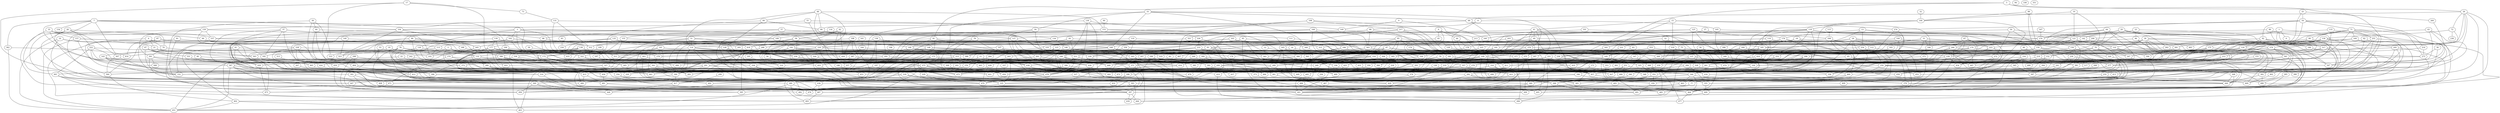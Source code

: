 graph {
0;
1;
2;
3;
4;
5;
6;
7;
8;
9;
10;
11;
12;
13;
14;
15;
16;
17;
18;
19;
20;
21;
22;
23;
24;
25;
26;
27;
28;
29;
30;
31;
32;
33;
34;
35;
36;
37;
38;
39;
40;
41;
42;
43;
44;
45;
46;
47;
48;
49;
50;
51;
52;
53;
54;
55;
56;
57;
58;
59;
60;
61;
62;
63;
64;
65;
66;
67;
68;
69;
70;
71;
72;
73;
74;
75;
76;
77;
78;
79;
80;
81;
82;
83;
84;
85;
86;
87;
88;
89;
90;
91;
92;
93;
94;
95;
96;
97;
98;
99;
100;
101;
102;
103;
104;
105;
106;
107;
108;
109;
110;
111;
112;
113;
114;
115;
116;
117;
118;
119;
120;
121;
122;
123;
124;
125;
126;
127;
128;
129;
130;
131;
132;
133;
134;
135;
136;
137;
138;
139;
140;
141;
142;
143;
144;
145;
146;
147;
148;
149;
150;
151;
152;
153;
154;
155;
156;
157;
158;
159;
160;
161;
162;
163;
164;
165;
166;
167;
168;
169;
170;
171;
172;
173;
174;
175;
176;
177;
178;
179;
180;
181;
182;
183;
184;
185;
186;
187;
188;
189;
190;
191;
192;
193;
194;
195;
196;
197;
198;
199;
200;
201;
202;
203;
204;
205;
206;
207;
208;
209;
210;
211;
212;
213;
214;
215;
216;
217;
218;
219;
220;
221;
222;
223;
224;
225;
226;
227;
228;
229;
230;
231;
232;
233;
234;
235;
236;
237;
238;
239;
240;
241;
242;
243;
244;
245;
246;
247;
248;
249;
250;
251;
252;
253;
254;
255;
256;
257;
258;
259;
260;
261;
262;
263;
264;
265;
266;
267;
268;
269;
270;
271;
272;
273;
274;
275;
276;
277;
278;
279;
280;
281;
282;
283;
284;
285;
286;
287;
288;
289;
290;
291;
292;
293;
294;
295;
296;
297;
298;
299;
300;
301;
302;
303;
304;
305;
306;
307;
308;
309;
310;
311;
312;
313;
314;
315;
316;
317;
318;
319;
320;
321;
322;
323;
324;
325;
326;
327;
328;
329;
330;
331;
332;
333;
334;
335;
336;
337;
338;
339;
340;
341;
342;
343;
344;
345;
346;
347;
348;
349;
350;
351;
352;
353;
354;
355;
356;
357;
358;
359;
360;
361;
362;
363;
364;
365;
366;
367;
368;
369;
370;
371;
372;
373;
374;
375;
376;
377;
378;
379;
380;
381;
382;
383;
384;
385;
386;
387;
388;
389;
390;
391;
392;
393;
394;
395;
396;
397;
398;
399;
400;
401;
402;
403;
404;
405;
406;
407;
408;
409;
410;
411;
412;
413;
414;
415;
416;
417;
418;
419;
420;
421;
422;
423;
424;
425;
426;
427;
428;
429;
430;
431;
432;
433;
434;
435;
436;
437;
438;
439;
440;
441;
442;
443;
444;
445;
446;
447;
448;
449;
450;
451;
452;
453;
454;
455;
456;
457;
458;
459;
460;
461;
462;
463;
464;
465;
466;
467;
468;
469;
470;
471;
472;
473;
474;
475;
476;
477;
478;
479;
480;
481;
482;
483;
484;
485;
486;
487;
488;
489;
490;
491;
492;
493;
494;
495;
496;
497;
498;
499;
0--149;
0--160;
1--6;
1--121;
1--178;
1--277;
1--381;
1--399;
2--132;
2--193;
2--358;
2--461;
3--102;
3--120;
3--194;
3--219;
3--381;
3--407;
3--481;
4--21;
4--74;
4--302;
4--418;
5--26;
5--91;
5--360;
5--423;
7--104;
7--106;
7--154;
7--278;
7--307;
7--362;
7--364;
7--367;
8--68;
8--105;
8--316;
9--44;
9--45;
9--259;
9--326;
10--100;
10--121;
10--156;
11--194;
11--358;
11--436;
11--455;
12--342;
12--377;
13--137;
13--176;
13--254;
13--357;
13--387;
14--137;
14--363;
14--366;
14--424;
15--41;
15--166;
15--218;
15--274;
15--481;
16--21;
16--205;
16--451;
16--471;
17--73;
17--386;
17--389;
17--438;
18--122;
18--162;
18--286;
18--429;
19--267;
19--324;
19--461;
20--114;
20--181;
20--211;
20--456;
21--40;
21--303;
22--280;
22--422;
22--451;
23--96;
23--142;
23--347;
24--77;
24--112;
24--248;
24--281;
24--348;
24--377;
24--387;
24--409;
25--54;
25--260;
25--483;
26--69;
26--72;
26--247;
26--341;
26--400;
26--423;
26--486;
27--208;
27--425;
28--66;
28--222;
28--307;
28--447;
28--476;
28--480;
29--70;
29--93;
29--109;
29--262;
29--276;
29--462;
29--491;
30--265;
30--407;
31--156;
31--166;
31--179;
31--325;
31--341;
31--358;
32--100;
33--59;
33--69;
33--248;
33--349;
33--457;
33--475;
34--259;
34--272;
34--466;
34--484;
35--74;
35--157;
35--223;
35--237;
35--441;
35--446;
36--273;
36--469;
37--111;
37--182;
37--378;
37--404;
37--420;
37--430;
38--60;
38--333;
38--457;
38--476;
39--122;
39--128;
39--259;
39--279;
39--320;
39--413;
39--454;
39--487;
40--371;
40--421;
40--440;
41--49;
41--134;
41--209;
41--277;
41--442;
41--472;
41--484;
42--58;
42--192;
42--288;
42--420;
42--458;
43--117;
43--206;
43--382;
43--458;
44--178;
44--466;
45--129;
45--342;
46--219;
46--356;
47--331;
47--332;
47--430;
47--465;
48--84;
48--89;
48--114;
48--153;
48--220;
48--292;
49--63;
49--221;
49--288;
49--289;
49--375;
49--392;
50--206;
50--272;
50--305;
50--460;
51--114;
51--245;
51--315;
51--438;
51--461;
52--75;
52--191;
52--259;
53--193;
53--329;
53--482;
54--71;
54--92;
54--184;
54--214;
54--269;
54--274;
54--347;
55--104;
55--226;
55--350;
56--186;
56--257;
57--76;
57--127;
57--155;
57--269;
58--205;
58--248;
58--358;
58--390;
58--450;
59--121;
59--173;
59--210;
59--305;
60--98;
60--265;
60--426;
61--215;
61--314;
61--396;
61--402;
62--358;
62--496;
63--145;
63--147;
63--491;
64--152;
64--166;
64--209;
64--276;
64--383;
65--250;
65--371;
66--228;
66--443;
67--223;
67--266;
67--449;
67--450;
67--454;
68--226;
68--243;
68--343;
68--469;
69--89;
69--319;
69--379;
70--152;
70--305;
70--320;
70--380;
71--99;
71--169;
71--247;
71--255;
71--273;
71--283;
71--360;
71--381;
71--407;
72--158;
72--238;
72--438;
73--131;
74--303;
74--391;
75--201;
75--232;
75--464;
76--109;
76--303;
76--333;
76--369;
76--370;
76--397;
76--416;
77--476;
77--487;
78--113;
78--375;
78--426;
78--449;
79--284;
79--373;
79--412;
80--127;
80--255;
80--261;
81--364;
81--418;
81--479;
82--266;
82--347;
82--380;
83--234;
84--89;
84--128;
84--172;
85--165;
85--174;
85--249;
85--371;
85--379;
85--407;
85--495;
86--245;
86--417;
86--438;
86--479;
86--490;
87--93;
87--113;
87--172;
87--332;
87--414;
87--493;
88--100;
88--150;
88--378;
89--98;
89--127;
89--377;
90--153;
91--146;
91--190;
91--201;
91--446;
91--494;
92--124;
92--180;
92--250;
92--262;
92--317;
92--332;
93--163;
93--216;
93--425;
93--493;
95--185;
95--246;
95--316;
95--339;
95--361;
95--477;
96--223;
96--352;
96--497;
97--152;
97--202;
97--207;
97--261;
97--353;
97--366;
97--426;
98--278;
98--312;
98--388;
99--124;
99--175;
99--281;
99--359;
100--118;
100--185;
100--348;
100--452;
101--213;
101--474;
102--128;
102--190;
102--263;
102--323;
102--478;
102--499;
103--235;
103--247;
103--269;
103--297;
103--322;
103--490;
104--189;
104--245;
104--323;
104--495;
105--142;
105--239;
106--143;
106--320;
106--322;
107--201;
107--289;
107--366;
107--492;
108--145;
108--217;
108--396;
108--407;
109--117;
109--293;
109--350;
109--355;
110--211;
110--220;
110--437;
111--184;
112--410;
112--497;
113--193;
113--207;
113--303;
114--179;
114--243;
114--360;
114--371;
114--408;
114--433;
114--461;
114--495;
115--208;
116--134;
116--403;
116--453;
118--121;
118--145;
118--160;
118--193;
118--247;
118--344;
118--361;
118--410;
118--428;
119--170;
119--172;
119--270;
119--343;
119--457;
120--132;
120--314;
120--428;
121--122;
121--170;
121--232;
121--388;
121--468;
121--483;
122--247;
122--296;
122--394;
122--440;
123--201;
123--246;
123--263;
123--309;
124--132;
124--385;
124--392;
124--469;
125--176;
125--191;
125--240;
125--291;
125--469;
126--365;
126--484;
127--204;
127--235;
127--305;
127--319;
127--450;
127--492;
128--202;
128--246;
128--258;
128--318;
128--388;
128--466;
129--181;
129--488;
130--149;
130--227;
130--398;
130--399;
130--415;
131--159;
131--213;
131--312;
131--407;
132--280;
132--309;
132--385;
132--471;
133--142;
133--270;
133--464;
134--146;
134--329;
135--177;
135--220;
135--234;
135--329;
135--349;
135--418;
136--148;
136--197;
136--257;
136--312;
137--261;
137--330;
137--427;
137--466;
138--182;
138--270;
138--280;
138--311;
138--367;
138--415;
138--427;
139--177;
139--257;
139--319;
139--473;
140--188;
140--323;
140--332;
141--272;
141--278;
141--283;
141--327;
141--339;
141--395;
142--170;
142--278;
142--347;
143--332;
143--361;
143--376;
143--490;
144--225;
144--252;
144--261;
144--349;
144--355;
145--435;
145--438;
146--163;
146--275;
146--306;
147--251;
147--368;
147--411;
147--443;
148--209;
148--236;
148--386;
148--406;
148--414;
148--471;
148--497;
149--226;
149--241;
150--194;
150--204;
150--230;
150--355;
151--438;
151--477;
152--304;
152--421;
152--474;
153--165;
153--189;
153--257;
153--431;
155--187;
155--288;
155--311;
155--422;
156--219;
156--241;
156--494;
157--182;
157--312;
157--314;
157--451;
158--235;
158--265;
158--305;
158--376;
158--378;
158--425;
158--450;
159--193;
159--237;
159--391;
159--465;
159--480;
160--190;
161--164;
161--242;
162--210;
163--270;
163--383;
163--398;
163--499;
164--287;
164--397;
165--247;
165--289;
165--329;
165--366;
165--405;
166--271;
166--356;
167--276;
168--237;
168--321;
168--343;
168--411;
168--474;
169--185;
169--272;
169--295;
169--440;
170--239;
170--278;
170--360;
170--435;
171--282;
171--346;
172--301;
172--310;
172--327;
172--455;
172--461;
173--229;
173--289;
173--459;
173--495;
174--181;
174--350;
174--401;
175--239;
175--319;
175--378;
175--407;
176--231;
176--344;
176--418;
176--460;
176--489;
177--258;
177--307;
177--388;
177--390;
177--433;
177--452;
177--484;
178--193;
180--212;
180--434;
181--194;
181--210;
181--347;
182--424;
183--252;
184--236;
184--363;
184--494;
185--216;
185--359;
185--371;
185--375;
185--450;
186--393;
187--344;
187--392;
188--290;
189--192;
189--491;
190--211;
190--292;
190--392;
190--455;
191--215;
191--258;
191--301;
192--239;
192--292;
192--369;
192--400;
194--423;
195--310;
196--292;
197--283;
197--359;
198--312;
198--354;
198--420;
198--493;
199--282;
199--311;
199--336;
200--320;
200--324;
200--376;
201--202;
201--209;
201--348;
202--329;
202--419;
203--220;
203--269;
203--366;
204--249;
204--293;
204--401;
204--411;
205--252;
205--416;
206--235;
206--236;
206--277;
207--249;
207--435;
208--250;
208--254;
208--315;
208--460;
209--373;
209--442;
209--445;
209--453;
210--340;
210--444;
210--449;
210--484;
211--306;
211--357;
211--478;
212--325;
212--488;
213--225;
214--273;
214--384;
215--250;
215--265;
215--306;
215--384;
215--438;
216--224;
216--310;
216--465;
216--479;
217--276;
217--411;
217--442;
217--445;
217--497;
218--259;
218--296;
218--378;
218--397;
218--427;
218--444;
219--277;
219--416;
219--476;
219--488;
220--305;
220--324;
220--342;
220--395;
220--453;
220--456;
220--498;
221--316;
221--344;
221--434;
221--489;
221--496;
222--242;
222--291;
222--423;
222--441;
222--465;
223--250;
223--284;
223--334;
223--458;
224--473;
224--478;
224--489;
225--278;
226--233;
226--342;
226--418;
227--378;
227--479;
228--278;
228--372;
228--434;
228--455;
229--429;
229--432;
229--479;
230--241;
230--308;
231--236;
232--463;
232--486;
233--236;
233--395;
233--442;
233--454;
233--475;
235--264;
236--261;
237--266;
237--417;
239--426;
239--454;
239--495;
240--356;
240--474;
241--393;
241--498;
242--354;
242--358;
242--399;
243--309;
243--335;
244--416;
244--484;
245--370;
246--330;
246--360;
246--437;
246--468;
247--401;
248--311;
248--374;
248--376;
248--400;
249--294;
250--413;
250--463;
251--361;
251--365;
251--427;
251--434;
251--466;
252--289;
252--328;
252--490;
253--273;
253--326;
253--475;
254--330;
254--366;
254--378;
254--400;
254--452;
255--279;
255--314;
255--374;
255--493;
256--384;
256--388;
257--346;
257--441;
258--259;
258--310;
258--368;
258--498;
259--332;
259--419;
260--498;
261--382;
261--396;
261--434;
262--269;
262--480;
263--275;
263--335;
263--480;
264--275;
264--417;
266--290;
266--372;
266--421;
266--491;
266--497;
267--329;
268--457;
269--353;
270--282;
270--429;
271--365;
271--435;
272--485;
272--497;
273--380;
273--497;
274--372;
274--416;
275--318;
275--421;
275--442;
275--451;
275--461;
276--312;
277--427;
277--434;
278--301;
279--297;
279--339;
279--341;
279--368;
279--382;
279--485;
280--283;
280--348;
280--352;
280--478;
280--479;
281--382;
281--394;
282--399;
282--401;
282--405;
284--314;
284--355;
285--486;
285--495;
287--371;
287--422;
287--430;
288--323;
289--437;
289--464;
290--325;
290--335;
290--381;
290--401;
291--332;
291--390;
291--472;
292--404;
292--454;
293--314;
293--374;
295--377;
295--378;
295--417;
295--485;
296--340;
296--384;
296--411;
297--432;
298--404;
298--475;
298--493;
298--494;
299--417;
300--392;
300--435;
300--470;
300--487;
300--489;
301--302;
301--355;
301--390;
301--457;
302--408;
302--487;
303--424;
304--445;
306--356;
306--492;
307--364;
307--396;
308--440;
308--485;
309--450;
309--472;
311--327;
311--468;
312--322;
312--401;
312--426;
313--459;
314--448;
315--326;
315--328;
315--452;
316--423;
316--447;
316--496;
317--330;
317--388;
317--397;
317--495;
318--335;
318--369;
318--378;
320--440;
321--361;
321--418;
322--325;
322--358;
322--396;
324--425;
324--491;
325--352;
325--485;
326--431;
327--364;
327--484;
328--344;
328--380;
328--399;
330--346;
331--372;
331--412;
334--335;
334--345;
334--400;
334--411;
334--486;
335--482;
336--456;
336--465;
336--492;
337--450;
339--395;
339--426;
339--478;
340--389;
340--401;
341--454;
341--472;
341--491;
342--466;
343--384;
343--420;
344--409;
344--436;
344--463;
344--464;
345--387;
345--398;
346--355;
346--492;
349--384;
350--364;
352--359;
352--360;
352--365;
353--359;
354--365;
354--397;
355--400;
357--390;
357--458;
358--475;
358--482;
359--491;
360--397;
360--401;
361--429;
362--414;
362--451;
363--449;
364--402;
365--499;
366--459;
366--485;
367--369;
367--401;
367--427;
367--451;
367--494;
368--477;
369--395;
369--448;
369--494;
370--376;
370--476;
370--489;
371--403;
371--461;
372--421;
373--495;
374--406;
375--482;
375--499;
376--461;
377--476;
379--478;
379--490;
381--405;
381--452;
382--440;
382--486;
386--403;
386--430;
386--475;
386--492;
387--440;
389--444;
389--451;
389--487;
390--417;
390--447;
391--401;
391--442;
391--446;
391--459;
392--464;
392--479;
393--439;
393--448;
397--402;
397--439;
397--444;
398--432;
398--471;
399--485;
399--491;
400--496;
402--403;
402--451;
404--412;
405--464;
406--485;
407--468;
407--470;
410--465;
410--466;
410--475;
411--498;
412--436;
415--480;
415--481;
416--421;
417--448;
418--478;
418--487;
419--496;
423--467;
424--456;
425--489;
426--463;
426--467;
428--475;
428--479;
430--473;
431--460;
436--476;
436--487;
438--440;
438--484;
440--495;
441--447;
441--473;
441--494;
455--485;
456--481;
457--469;
459--494;
460--464;
460--480;
462--469;
463--476;
464--477;
465--470;
471--473;
478--479;
481--487;
487--493;
}
